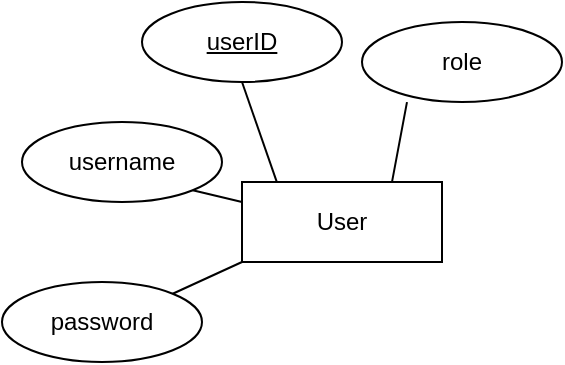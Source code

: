 <mxfile version="24.4.3" type="github">
  <diagram id="R2lEEEUBdFMjLlhIrx00" name="Page-1">
    <mxGraphModel dx="352" dy="369" grid="1" gridSize="10" guides="1" tooltips="1" connect="1" arrows="1" fold="1" page="1" pageScale="1" pageWidth="850" pageHeight="1100" math="0" shadow="0" extFonts="Permanent Marker^https://fonts.googleapis.com/css?family=Permanent+Marker">
      <root>
        <mxCell id="0" />
        <mxCell id="1" parent="0" />
        <mxCell id="77vhPP4-ldF0HwKtBxAo-1" value="User" style="whiteSpace=wrap;html=1;align=center;" vertex="1" parent="1">
          <mxGeometry x="130" y="260" width="100" height="40" as="geometry" />
        </mxCell>
        <mxCell id="77vhPP4-ldF0HwKtBxAo-2" value="userID" style="ellipse;whiteSpace=wrap;html=1;align=center;fontStyle=4;" vertex="1" parent="1">
          <mxGeometry x="80" y="170" width="100" height="40" as="geometry" />
        </mxCell>
        <mxCell id="77vhPP4-ldF0HwKtBxAo-3" value="username" style="ellipse;whiteSpace=wrap;html=1;align=center;" vertex="1" parent="1">
          <mxGeometry x="20" y="230" width="100" height="40" as="geometry" />
        </mxCell>
        <mxCell id="77vhPP4-ldF0HwKtBxAo-4" value="role" style="ellipse;whiteSpace=wrap;html=1;align=center;" vertex="1" parent="1">
          <mxGeometry x="190" y="180" width="100" height="40" as="geometry" />
        </mxCell>
        <mxCell id="77vhPP4-ldF0HwKtBxAo-5" value="password" style="ellipse;whiteSpace=wrap;html=1;align=center;" vertex="1" parent="1">
          <mxGeometry x="10" y="310" width="100" height="40" as="geometry" />
        </mxCell>
        <mxCell id="77vhPP4-ldF0HwKtBxAo-9" value="" style="endArrow=none;html=1;rounded=0;exitX=0.5;exitY=1;exitDx=0;exitDy=0;entryX=0.173;entryY=-0.007;entryDx=0;entryDy=0;entryPerimeter=0;" edge="1" parent="1" source="77vhPP4-ldF0HwKtBxAo-2" target="77vhPP4-ldF0HwKtBxAo-1">
          <mxGeometry width="50" height="50" relative="1" as="geometry">
            <mxPoint x="160" y="320" as="sourcePoint" />
            <mxPoint x="210" y="270" as="targetPoint" />
          </mxGeometry>
        </mxCell>
        <mxCell id="77vhPP4-ldF0HwKtBxAo-10" value="" style="endArrow=none;html=1;rounded=0;exitX=1;exitY=1;exitDx=0;exitDy=0;entryX=0;entryY=0.25;entryDx=0;entryDy=0;" edge="1" parent="1" source="77vhPP4-ldF0HwKtBxAo-3" target="77vhPP4-ldF0HwKtBxAo-1">
          <mxGeometry width="50" height="50" relative="1" as="geometry">
            <mxPoint x="160" y="320" as="sourcePoint" />
            <mxPoint x="150" y="294" as="targetPoint" />
          </mxGeometry>
        </mxCell>
        <mxCell id="77vhPP4-ldF0HwKtBxAo-11" value="" style="endArrow=none;html=1;rounded=0;exitX=1;exitY=0;exitDx=0;exitDy=0;entryX=0;entryY=1;entryDx=0;entryDy=0;" edge="1" parent="1" source="77vhPP4-ldF0HwKtBxAo-5" target="77vhPP4-ldF0HwKtBxAo-1">
          <mxGeometry width="50" height="50" relative="1" as="geometry">
            <mxPoint x="160" y="320" as="sourcePoint" />
            <mxPoint x="210" y="270" as="targetPoint" />
            <Array as="points" />
          </mxGeometry>
        </mxCell>
        <mxCell id="77vhPP4-ldF0HwKtBxAo-12" value="" style="endArrow=none;html=1;rounded=0;exitX=0.75;exitY=0;exitDx=0;exitDy=0;entryX=0.225;entryY=1.001;entryDx=0;entryDy=0;entryPerimeter=0;" edge="1" parent="1" source="77vhPP4-ldF0HwKtBxAo-1" target="77vhPP4-ldF0HwKtBxAo-4">
          <mxGeometry width="50" height="50" relative="1" as="geometry">
            <mxPoint x="160" y="320" as="sourcePoint" />
            <mxPoint x="210" y="270" as="targetPoint" />
          </mxGeometry>
        </mxCell>
      </root>
    </mxGraphModel>
  </diagram>
</mxfile>

